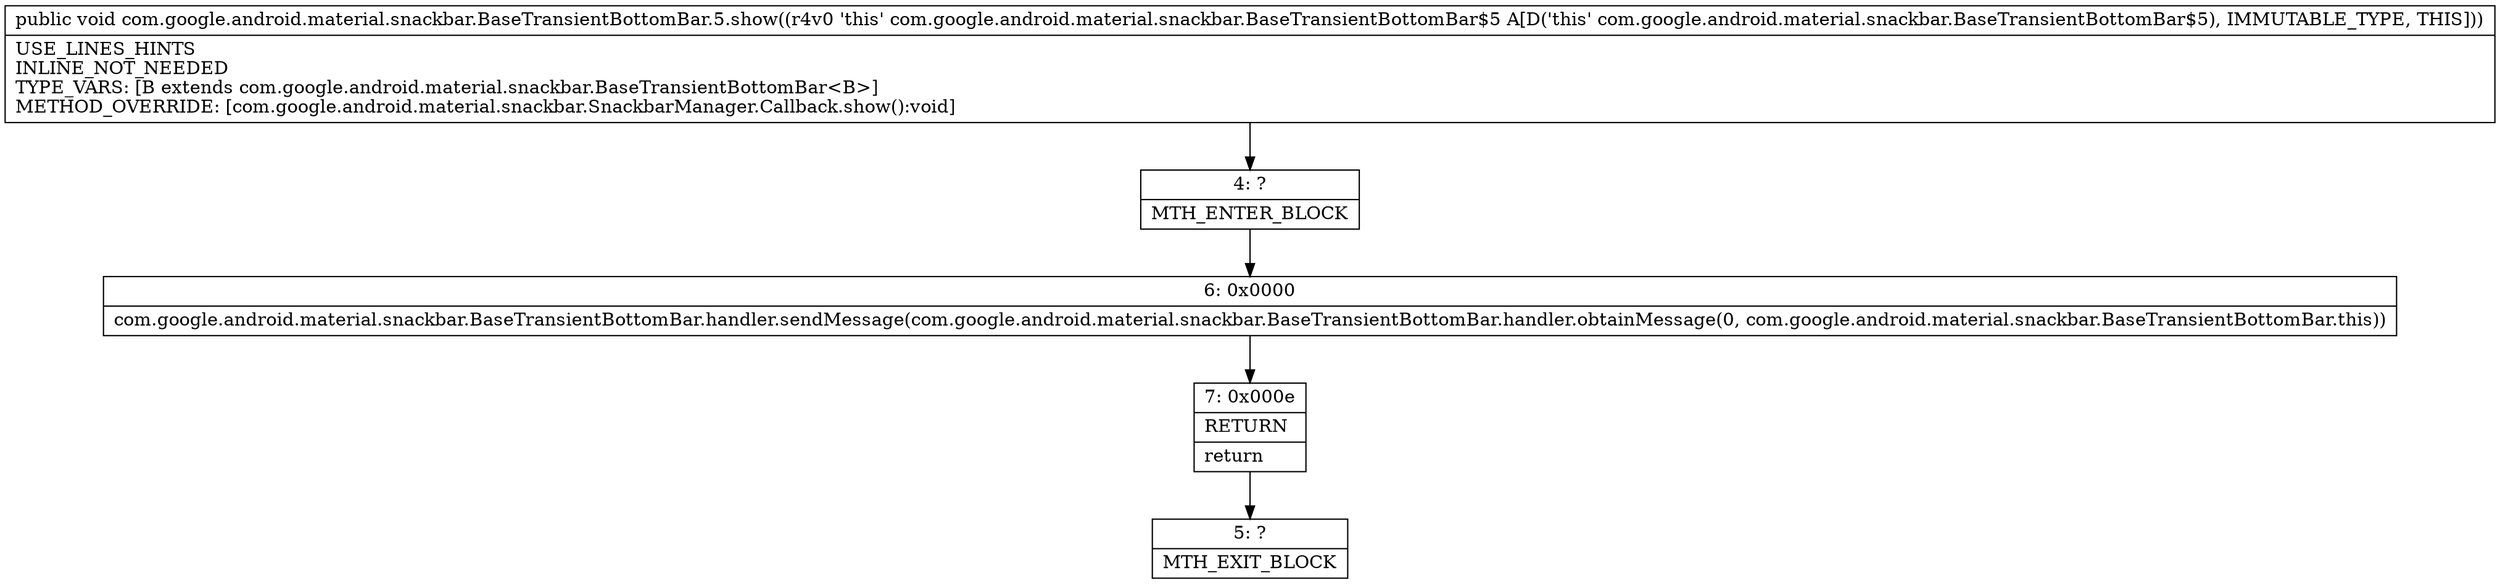 digraph "CFG forcom.google.android.material.snackbar.BaseTransientBottomBar.5.show()V" {
Node_4 [shape=record,label="{4\:\ ?|MTH_ENTER_BLOCK\l}"];
Node_6 [shape=record,label="{6\:\ 0x0000|com.google.android.material.snackbar.BaseTransientBottomBar.handler.sendMessage(com.google.android.material.snackbar.BaseTransientBottomBar.handler.obtainMessage(0, com.google.android.material.snackbar.BaseTransientBottomBar.this))\l}"];
Node_7 [shape=record,label="{7\:\ 0x000e|RETURN\l|return\l}"];
Node_5 [shape=record,label="{5\:\ ?|MTH_EXIT_BLOCK\l}"];
MethodNode[shape=record,label="{public void com.google.android.material.snackbar.BaseTransientBottomBar.5.show((r4v0 'this' com.google.android.material.snackbar.BaseTransientBottomBar$5 A[D('this' com.google.android.material.snackbar.BaseTransientBottomBar$5), IMMUTABLE_TYPE, THIS]))  | USE_LINES_HINTS\lINLINE_NOT_NEEDED\lTYPE_VARS: [B extends com.google.android.material.snackbar.BaseTransientBottomBar\<B\>]\lMETHOD_OVERRIDE: [com.google.android.material.snackbar.SnackbarManager.Callback.show():void]\l}"];
MethodNode -> Node_4;Node_4 -> Node_6;
Node_6 -> Node_7;
Node_7 -> Node_5;
}

